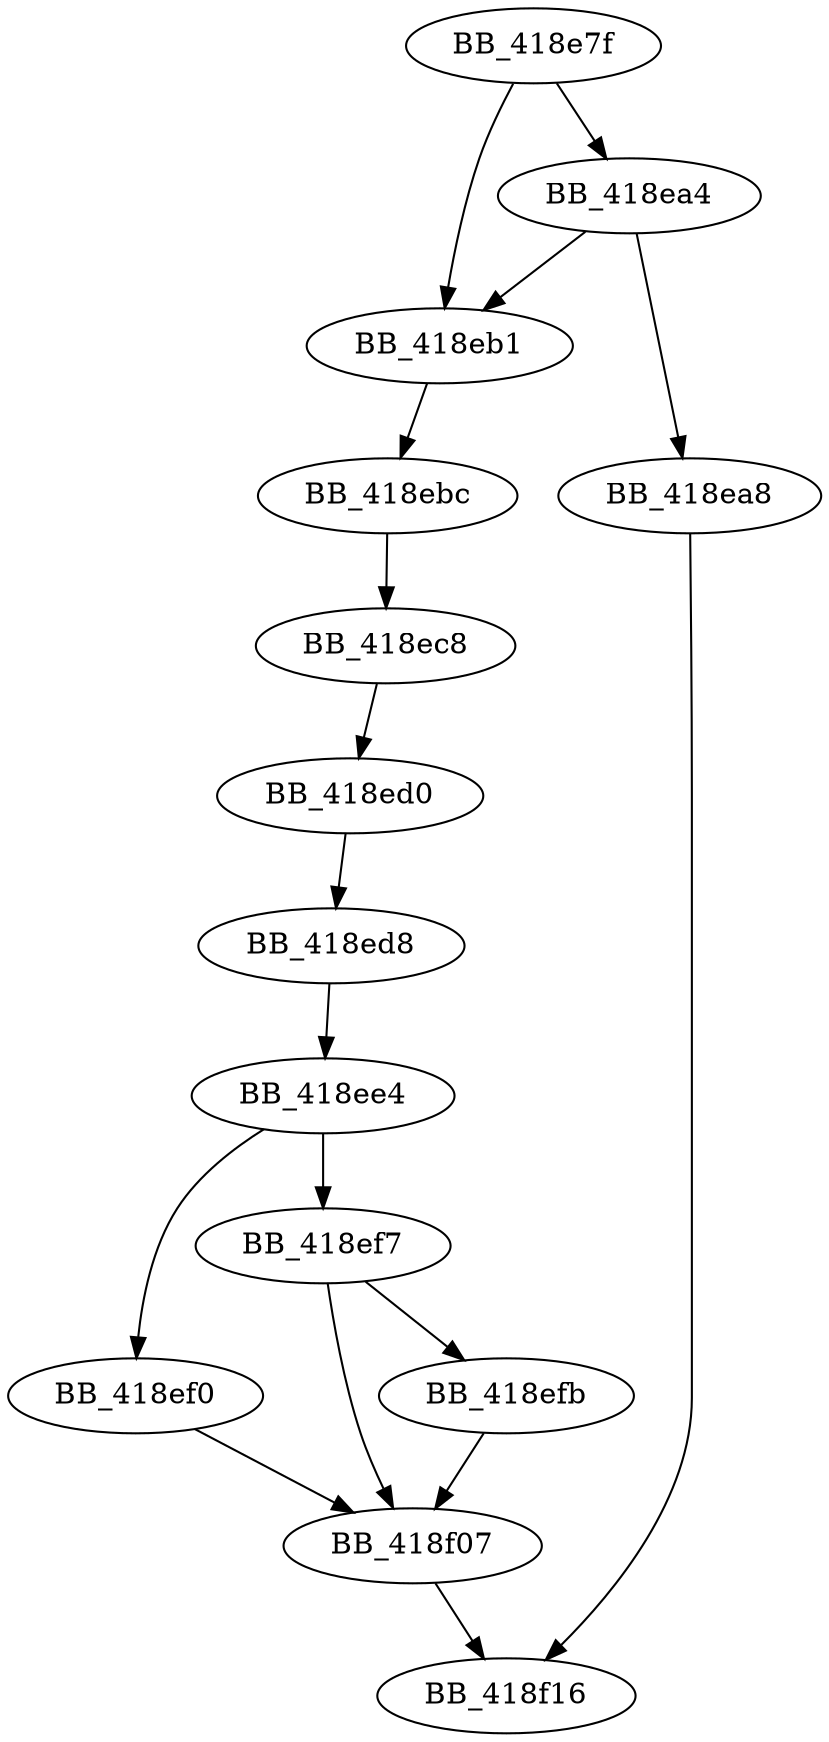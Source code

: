 DiGraph ___security_init_cookie{
BB_418e7f->BB_418ea4
BB_418e7f->BB_418eb1
BB_418ea4->BB_418ea8
BB_418ea4->BB_418eb1
BB_418ea8->BB_418f16
BB_418eb1->BB_418ebc
BB_418ebc->BB_418ec8
BB_418ec8->BB_418ed0
BB_418ed0->BB_418ed8
BB_418ed8->BB_418ee4
BB_418ee4->BB_418ef0
BB_418ee4->BB_418ef7
BB_418ef0->BB_418f07
BB_418ef7->BB_418efb
BB_418ef7->BB_418f07
BB_418efb->BB_418f07
BB_418f07->BB_418f16
}
